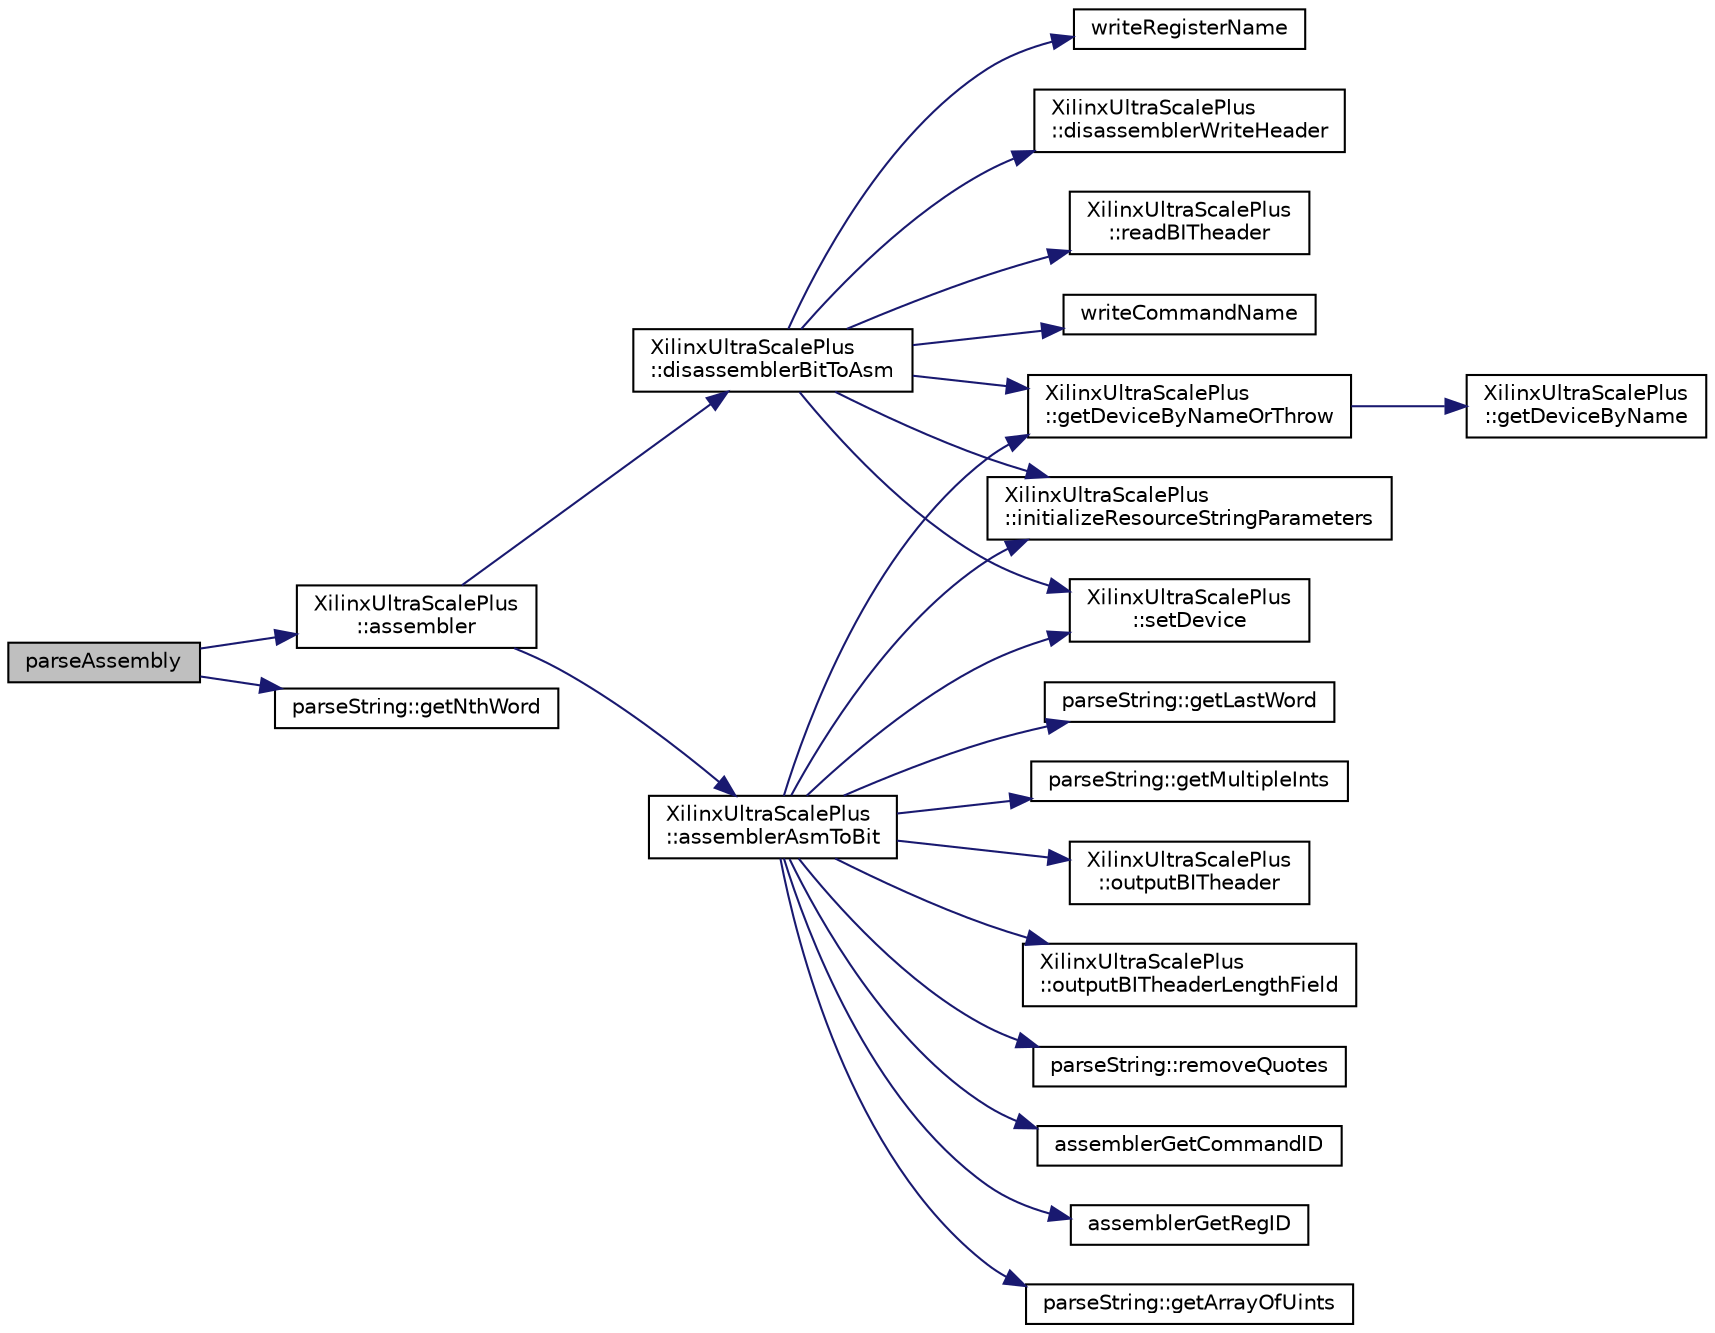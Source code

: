 digraph "parseAssembly"
{
 // INTERACTIVE_SVG=YES
 // LATEX_PDF_SIZE
  edge [fontname="Helvetica",fontsize="10",labelfontname="Helvetica",labelfontsize="10"];
  node [fontname="Helvetica",fontsize="10",shape=record];
  rankdir="LR";
  Node1 [label="parseAssembly",height=0.2,width=0.4,color="black", fillcolor="grey75", style="filled", fontcolor="black",tooltip=" "];
  Node1 -> Node2 [color="midnightblue",fontsize="10",style="solid",fontname="Helvetica"];
  Node2 [label="XilinxUltraScalePlus\l::assembler",height=0.2,width=0.4,color="black", fillcolor="white", style="filled",URL="$classXilinxUltraScalePlus.html#a53e5f6ec962f1f2a961f90b8b9e90e10",tooltip=" "];
  Node2 -> Node3 [color="midnightblue",fontsize="10",style="solid",fontname="Helvetica"];
  Node3 [label="XilinxUltraScalePlus\l::assemblerAsmToBit",height=0.2,width=0.4,color="black", fillcolor="white", style="filled",URL="$classXilinxUltraScalePlus.html#a058802c627c4177c6fd88ca079551207",tooltip=" "];
  Node3 -> Node4 [color="midnightblue",fontsize="10",style="solid",fontname="Helvetica"];
  Node4 [label="assemblerGetCommandID",height=0.2,width=0.4,color="black", fillcolor="white", style="filled",URL="$XilinxUltraScalePlusAssembler_8cpp.html#a3c0dc9c4ad6b457b06485fdc2865af79",tooltip=" "];
  Node3 -> Node5 [color="midnightblue",fontsize="10",style="solid",fontname="Helvetica"];
  Node5 [label="assemblerGetRegID",height=0.2,width=0.4,color="black", fillcolor="white", style="filled",URL="$XilinxUltraScalePlusAssembler_8cpp.html#a5265154ea74eb0a7af084756f35acfb5",tooltip=" "];
  Node3 -> Node6 [color="midnightblue",fontsize="10",style="solid",fontname="Helvetica"];
  Node6 [label="parseString::getArrayOfUints",height=0.2,width=0.4,color="black", fillcolor="white", style="filled",URL="$namespaceparseString.html#aa6915705d52deeb19251292a5e909f0c",tooltip=" "];
  Node3 -> Node7 [color="midnightblue",fontsize="10",style="solid",fontname="Helvetica"];
  Node7 [label="XilinxUltraScalePlus\l::getDeviceByNameOrThrow",height=0.2,width=0.4,color="black", fillcolor="white", style="filled",URL="$classXilinxUltraScalePlus.html#aa7161a5191cf43caf46263dbc82a45ef",tooltip=" "];
  Node7 -> Node8 [color="midnightblue",fontsize="10",style="solid",fontname="Helvetica"];
  Node8 [label="XilinxUltraScalePlus\l::getDeviceByName",height=0.2,width=0.4,color="black", fillcolor="white", style="filled",URL="$classXilinxUltraScalePlus.html#aff5435669bcff7d1a37611e13d32a3f4",tooltip=" "];
  Node3 -> Node9 [color="midnightblue",fontsize="10",style="solid",fontname="Helvetica"];
  Node9 [label="parseString::getLastWord",height=0.2,width=0.4,color="black", fillcolor="white", style="filled",URL="$namespaceparseString.html#acf127a8aab609e361d70dcde4695587e",tooltip=" "];
  Node3 -> Node10 [color="midnightblue",fontsize="10",style="solid",fontname="Helvetica"];
  Node10 [label="parseString::getMultipleInts",height=0.2,width=0.4,color="black", fillcolor="white", style="filled",URL="$namespaceparseString.html#ac06596f0fa8d4218207a451019f59df4",tooltip=" "];
  Node3 -> Node11 [color="midnightblue",fontsize="10",style="solid",fontname="Helvetica"];
  Node11 [label="XilinxUltraScalePlus\l::initializeResourceStringParameters",height=0.2,width=0.4,color="black", fillcolor="white", style="filled",URL="$classXilinxUltraScalePlus.html#ac32e568fe37e12bfc1509b4d690528b6",tooltip=" "];
  Node3 -> Node12 [color="midnightblue",fontsize="10",style="solid",fontname="Helvetica"];
  Node12 [label="XilinxUltraScalePlus\l::outputBITheader",height=0.2,width=0.4,color="black", fillcolor="white", style="filled",URL="$classXilinxUltraScalePlus.html#afc559facdbe2265596b7e082efc26c58",tooltip=" "];
  Node3 -> Node13 [color="midnightblue",fontsize="10",style="solid",fontname="Helvetica"];
  Node13 [label="XilinxUltraScalePlus\l::outputBITheaderLengthField",height=0.2,width=0.4,color="black", fillcolor="white", style="filled",URL="$classXilinxUltraScalePlus.html#a6fa73ce20c6b008bbf415c128d686a32",tooltip=" "];
  Node3 -> Node14 [color="midnightblue",fontsize="10",style="solid",fontname="Helvetica"];
  Node14 [label="parseString::removeQuotes",height=0.2,width=0.4,color="black", fillcolor="white", style="filled",URL="$namespaceparseString.html#ac59b6b1865c9c9d10f215a3757544402",tooltip=" "];
  Node3 -> Node15 [color="midnightblue",fontsize="10",style="solid",fontname="Helvetica"];
  Node15 [label="XilinxUltraScalePlus\l::setDevice",height=0.2,width=0.4,color="black", fillcolor="white", style="filled",URL="$classXilinxUltraScalePlus.html#a762297dd90b02efcbb4a4aa0274dd34b",tooltip=" "];
  Node2 -> Node16 [color="midnightblue",fontsize="10",style="solid",fontname="Helvetica"];
  Node16 [label="XilinxUltraScalePlus\l::disassemblerBitToAsm",height=0.2,width=0.4,color="black", fillcolor="white", style="filled",URL="$classXilinxUltraScalePlus.html#a54f9af4b6723a99c0b9e8e9c9b424d00",tooltip=" "];
  Node16 -> Node17 [color="midnightblue",fontsize="10",style="solid",fontname="Helvetica"];
  Node17 [label="XilinxUltraScalePlus\l::disassemblerWriteHeader",height=0.2,width=0.4,color="black", fillcolor="white", style="filled",URL="$classXilinxUltraScalePlus.html#ae0a45232482c635ab06e413cdcac3854",tooltip=" "];
  Node16 -> Node7 [color="midnightblue",fontsize="10",style="solid",fontname="Helvetica"];
  Node16 -> Node11 [color="midnightblue",fontsize="10",style="solid",fontname="Helvetica"];
  Node16 -> Node18 [color="midnightblue",fontsize="10",style="solid",fontname="Helvetica"];
  Node18 [label="XilinxUltraScalePlus\l::readBITheader",height=0.2,width=0.4,color="black", fillcolor="white", style="filled",URL="$classXilinxUltraScalePlus.html#a89998c86d0b46138b64ba444395ec7ef",tooltip=" "];
  Node16 -> Node15 [color="midnightblue",fontsize="10",style="solid",fontname="Helvetica"];
  Node16 -> Node19 [color="midnightblue",fontsize="10",style="solid",fontname="Helvetica"];
  Node19 [label="writeCommandName",height=0.2,width=0.4,color="black", fillcolor="white", style="filled",URL="$XilinxUltraScalePlusAssembler_8cpp.html#a0034a4e1faee76b690691b7285738c6b",tooltip=" "];
  Node16 -> Node20 [color="midnightblue",fontsize="10",style="solid",fontname="Helvetica"];
  Node20 [label="writeRegisterName",height=0.2,width=0.4,color="black", fillcolor="white", style="filled",URL="$XilinxUltraScalePlusAssembler_8cpp.html#a9319f091901ea9983d97e7c6f8e0b103",tooltip=" "];
  Node1 -> Node21 [color="midnightblue",fontsize="10",style="solid",fontname="Helvetica"];
  Node21 [label="parseString::getNthWord",height=0.2,width=0.4,color="black", fillcolor="white", style="filled",URL="$namespaceparseString.html#a4ebf24f6e18184c895f6c8d88d4422c7",tooltip=" "];
}

